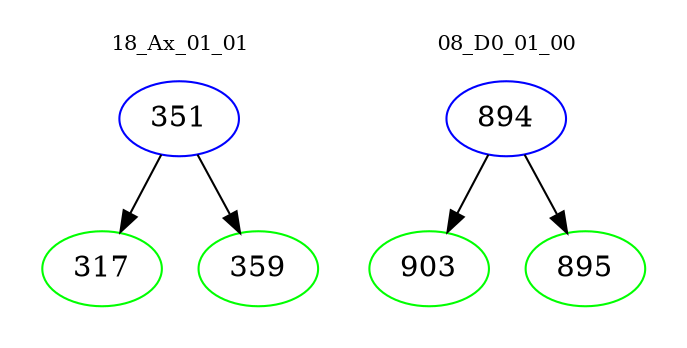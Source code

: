 digraph{
subgraph cluster_0 {
color = white
label = "18_Ax_01_01";
fontsize=10;
T0_351 [label="351", color="blue"]
T0_351 -> T0_317 [color="black"]
T0_317 [label="317", color="green"]
T0_351 -> T0_359 [color="black"]
T0_359 [label="359", color="green"]
}
subgraph cluster_1 {
color = white
label = "08_D0_01_00";
fontsize=10;
T1_894 [label="894", color="blue"]
T1_894 -> T1_903 [color="black"]
T1_903 [label="903", color="green"]
T1_894 -> T1_895 [color="black"]
T1_895 [label="895", color="green"]
}
}
